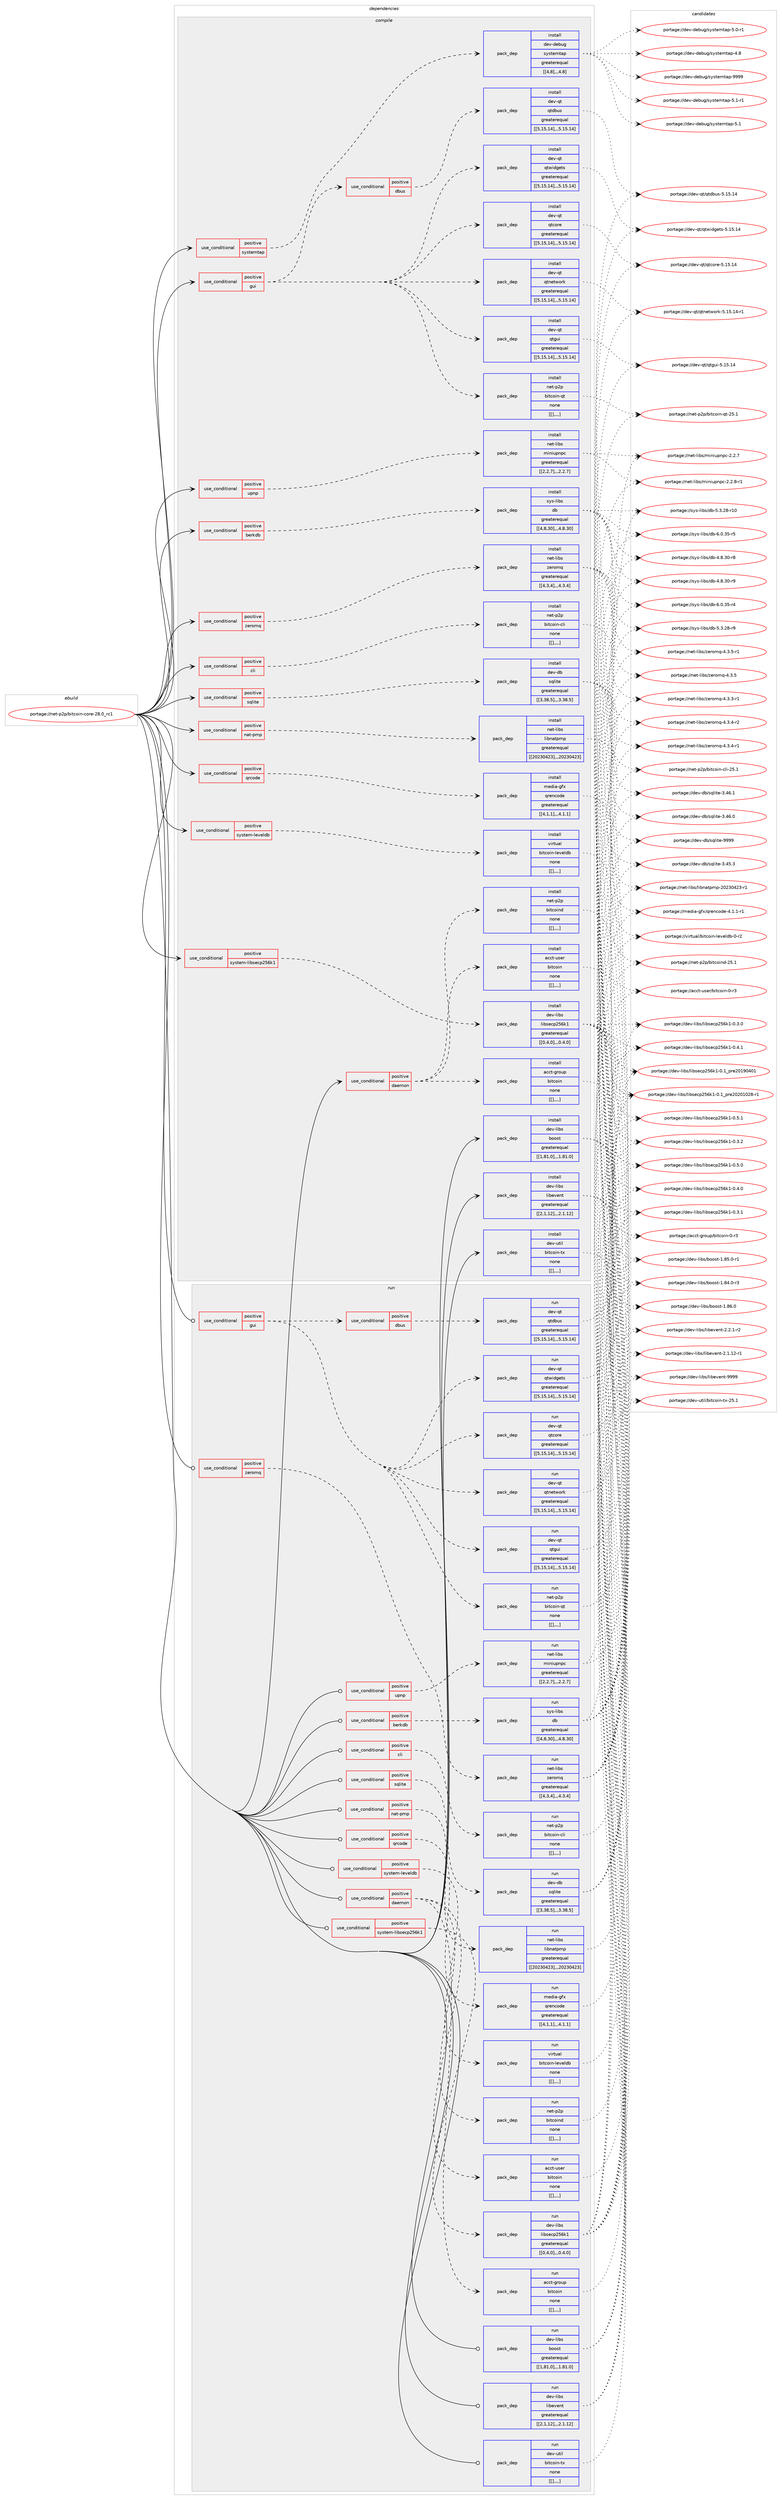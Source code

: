 digraph prolog {

# *************
# Graph options
# *************

newrank=true;
concentrate=true;
compound=true;
graph [rankdir=LR,fontname=Helvetica,fontsize=10,ranksep=1.5];#, ranksep=2.5, nodesep=0.2];
edge  [arrowhead=vee];
node  [fontname=Helvetica,fontsize=10];

# **********
# The ebuild
# **********

subgraph cluster_leftcol {
color=gray;
label=<<i>ebuild</i>>;
id [label="portage://net-p2p/bitcoin-core-28.0_rc1", color=red, width=4, href="../net-p2p/bitcoin-core-28.0_rc1.svg"];
}

# ****************
# The dependencies
# ****************

subgraph cluster_midcol {
color=gray;
label=<<i>dependencies</i>>;
subgraph cluster_compile {
fillcolor="#eeeeee";
style=filled;
label=<<i>compile</i>>;
subgraph cond104190 {
dependency396790 [label=<<TABLE BORDER="0" CELLBORDER="1" CELLSPACING="0" CELLPADDING="4"><TR><TD ROWSPAN="3" CELLPADDING="10">use_conditional</TD></TR><TR><TD>positive</TD></TR><TR><TD>berkdb</TD></TR></TABLE>>, shape=none, color=red];
subgraph pack289691 {
dependency396791 [label=<<TABLE BORDER="0" CELLBORDER="1" CELLSPACING="0" CELLPADDING="4" WIDTH="220"><TR><TD ROWSPAN="6" CELLPADDING="30">pack_dep</TD></TR><TR><TD WIDTH="110">install</TD></TR><TR><TD>sys-libs</TD></TR><TR><TD>db</TD></TR><TR><TD>greaterequal</TD></TR><TR><TD>[[4,8,30],,,4.8.30]</TD></TR></TABLE>>, shape=none, color=blue];
}
dependency396790:e -> dependency396791:w [weight=20,style="dashed",arrowhead="vee"];
}
id:e -> dependency396790:w [weight=20,style="solid",arrowhead="vee"];
subgraph cond104191 {
dependency396792 [label=<<TABLE BORDER="0" CELLBORDER="1" CELLSPACING="0" CELLPADDING="4"><TR><TD ROWSPAN="3" CELLPADDING="10">use_conditional</TD></TR><TR><TD>positive</TD></TR><TR><TD>cli</TD></TR></TABLE>>, shape=none, color=red];
subgraph pack289692 {
dependency396793 [label=<<TABLE BORDER="0" CELLBORDER="1" CELLSPACING="0" CELLPADDING="4" WIDTH="220"><TR><TD ROWSPAN="6" CELLPADDING="30">pack_dep</TD></TR><TR><TD WIDTH="110">install</TD></TR><TR><TD>net-p2p</TD></TR><TR><TD>bitcoin-cli</TD></TR><TR><TD>none</TD></TR><TR><TD>[[],,,,]</TD></TR></TABLE>>, shape=none, color=blue];
}
dependency396792:e -> dependency396793:w [weight=20,style="dashed",arrowhead="vee"];
}
id:e -> dependency396792:w [weight=20,style="solid",arrowhead="vee"];
subgraph cond104192 {
dependency396794 [label=<<TABLE BORDER="0" CELLBORDER="1" CELLSPACING="0" CELLPADDING="4"><TR><TD ROWSPAN="3" CELLPADDING="10">use_conditional</TD></TR><TR><TD>positive</TD></TR><TR><TD>daemon</TD></TR></TABLE>>, shape=none, color=red];
subgraph pack289693 {
dependency396795 [label=<<TABLE BORDER="0" CELLBORDER="1" CELLSPACING="0" CELLPADDING="4" WIDTH="220"><TR><TD ROWSPAN="6" CELLPADDING="30">pack_dep</TD></TR><TR><TD WIDTH="110">install</TD></TR><TR><TD>net-p2p</TD></TR><TR><TD>bitcoind</TD></TR><TR><TD>none</TD></TR><TR><TD>[[],,,,]</TD></TR></TABLE>>, shape=none, color=blue];
}
dependency396794:e -> dependency396795:w [weight=20,style="dashed",arrowhead="vee"];
subgraph pack289694 {
dependency396796 [label=<<TABLE BORDER="0" CELLBORDER="1" CELLSPACING="0" CELLPADDING="4" WIDTH="220"><TR><TD ROWSPAN="6" CELLPADDING="30">pack_dep</TD></TR><TR><TD WIDTH="110">install</TD></TR><TR><TD>acct-group</TD></TR><TR><TD>bitcoin</TD></TR><TR><TD>none</TD></TR><TR><TD>[[],,,,]</TD></TR></TABLE>>, shape=none, color=blue];
}
dependency396794:e -> dependency396796:w [weight=20,style="dashed",arrowhead="vee"];
subgraph pack289695 {
dependency396797 [label=<<TABLE BORDER="0" CELLBORDER="1" CELLSPACING="0" CELLPADDING="4" WIDTH="220"><TR><TD ROWSPAN="6" CELLPADDING="30">pack_dep</TD></TR><TR><TD WIDTH="110">install</TD></TR><TR><TD>acct-user</TD></TR><TR><TD>bitcoin</TD></TR><TR><TD>none</TD></TR><TR><TD>[[],,,,]</TD></TR></TABLE>>, shape=none, color=blue];
}
dependency396794:e -> dependency396797:w [weight=20,style="dashed",arrowhead="vee"];
}
id:e -> dependency396794:w [weight=20,style="solid",arrowhead="vee"];
subgraph cond104193 {
dependency396798 [label=<<TABLE BORDER="0" CELLBORDER="1" CELLSPACING="0" CELLPADDING="4"><TR><TD ROWSPAN="3" CELLPADDING="10">use_conditional</TD></TR><TR><TD>positive</TD></TR><TR><TD>gui</TD></TR></TABLE>>, shape=none, color=red];
subgraph pack289696 {
dependency396799 [label=<<TABLE BORDER="0" CELLBORDER="1" CELLSPACING="0" CELLPADDING="4" WIDTH="220"><TR><TD ROWSPAN="6" CELLPADDING="30">pack_dep</TD></TR><TR><TD WIDTH="110">install</TD></TR><TR><TD>net-p2p</TD></TR><TR><TD>bitcoin-qt</TD></TR><TR><TD>none</TD></TR><TR><TD>[[],,,,]</TD></TR></TABLE>>, shape=none, color=blue];
}
dependency396798:e -> dependency396799:w [weight=20,style="dashed",arrowhead="vee"];
subgraph pack289697 {
dependency396800 [label=<<TABLE BORDER="0" CELLBORDER="1" CELLSPACING="0" CELLPADDING="4" WIDTH="220"><TR><TD ROWSPAN="6" CELLPADDING="30">pack_dep</TD></TR><TR><TD WIDTH="110">install</TD></TR><TR><TD>dev-qt</TD></TR><TR><TD>qtcore</TD></TR><TR><TD>greaterequal</TD></TR><TR><TD>[[5,15,14],,,5.15.14]</TD></TR></TABLE>>, shape=none, color=blue];
}
dependency396798:e -> dependency396800:w [weight=20,style="dashed",arrowhead="vee"];
subgraph pack289698 {
dependency396801 [label=<<TABLE BORDER="0" CELLBORDER="1" CELLSPACING="0" CELLPADDING="4" WIDTH="220"><TR><TD ROWSPAN="6" CELLPADDING="30">pack_dep</TD></TR><TR><TD WIDTH="110">install</TD></TR><TR><TD>dev-qt</TD></TR><TR><TD>qtgui</TD></TR><TR><TD>greaterequal</TD></TR><TR><TD>[[5,15,14],,,5.15.14]</TD></TR></TABLE>>, shape=none, color=blue];
}
dependency396798:e -> dependency396801:w [weight=20,style="dashed",arrowhead="vee"];
subgraph pack289699 {
dependency396802 [label=<<TABLE BORDER="0" CELLBORDER="1" CELLSPACING="0" CELLPADDING="4" WIDTH="220"><TR><TD ROWSPAN="6" CELLPADDING="30">pack_dep</TD></TR><TR><TD WIDTH="110">install</TD></TR><TR><TD>dev-qt</TD></TR><TR><TD>qtnetwork</TD></TR><TR><TD>greaterequal</TD></TR><TR><TD>[[5,15,14],,,5.15.14]</TD></TR></TABLE>>, shape=none, color=blue];
}
dependency396798:e -> dependency396802:w [weight=20,style="dashed",arrowhead="vee"];
subgraph pack289700 {
dependency396803 [label=<<TABLE BORDER="0" CELLBORDER="1" CELLSPACING="0" CELLPADDING="4" WIDTH="220"><TR><TD ROWSPAN="6" CELLPADDING="30">pack_dep</TD></TR><TR><TD WIDTH="110">install</TD></TR><TR><TD>dev-qt</TD></TR><TR><TD>qtwidgets</TD></TR><TR><TD>greaterequal</TD></TR><TR><TD>[[5,15,14],,,5.15.14]</TD></TR></TABLE>>, shape=none, color=blue];
}
dependency396798:e -> dependency396803:w [weight=20,style="dashed",arrowhead="vee"];
subgraph cond104194 {
dependency396804 [label=<<TABLE BORDER="0" CELLBORDER="1" CELLSPACING="0" CELLPADDING="4"><TR><TD ROWSPAN="3" CELLPADDING="10">use_conditional</TD></TR><TR><TD>positive</TD></TR><TR><TD>dbus</TD></TR></TABLE>>, shape=none, color=red];
subgraph pack289701 {
dependency396805 [label=<<TABLE BORDER="0" CELLBORDER="1" CELLSPACING="0" CELLPADDING="4" WIDTH="220"><TR><TD ROWSPAN="6" CELLPADDING="30">pack_dep</TD></TR><TR><TD WIDTH="110">install</TD></TR><TR><TD>dev-qt</TD></TR><TR><TD>qtdbus</TD></TR><TR><TD>greaterequal</TD></TR><TR><TD>[[5,15,14],,,5.15.14]</TD></TR></TABLE>>, shape=none, color=blue];
}
dependency396804:e -> dependency396805:w [weight=20,style="dashed",arrowhead="vee"];
}
dependency396798:e -> dependency396804:w [weight=20,style="dashed",arrowhead="vee"];
}
id:e -> dependency396798:w [weight=20,style="solid",arrowhead="vee"];
subgraph cond104195 {
dependency396806 [label=<<TABLE BORDER="0" CELLBORDER="1" CELLSPACING="0" CELLPADDING="4"><TR><TD ROWSPAN="3" CELLPADDING="10">use_conditional</TD></TR><TR><TD>positive</TD></TR><TR><TD>nat-pmp</TD></TR></TABLE>>, shape=none, color=red];
subgraph pack289702 {
dependency396807 [label=<<TABLE BORDER="0" CELLBORDER="1" CELLSPACING="0" CELLPADDING="4" WIDTH="220"><TR><TD ROWSPAN="6" CELLPADDING="30">pack_dep</TD></TR><TR><TD WIDTH="110">install</TD></TR><TR><TD>net-libs</TD></TR><TR><TD>libnatpmp</TD></TR><TR><TD>greaterequal</TD></TR><TR><TD>[[20230423],,,20230423]</TD></TR></TABLE>>, shape=none, color=blue];
}
dependency396806:e -> dependency396807:w [weight=20,style="dashed",arrowhead="vee"];
}
id:e -> dependency396806:w [weight=20,style="solid",arrowhead="vee"];
subgraph cond104196 {
dependency396808 [label=<<TABLE BORDER="0" CELLBORDER="1" CELLSPACING="0" CELLPADDING="4"><TR><TD ROWSPAN="3" CELLPADDING="10">use_conditional</TD></TR><TR><TD>positive</TD></TR><TR><TD>qrcode</TD></TR></TABLE>>, shape=none, color=red];
subgraph pack289703 {
dependency396809 [label=<<TABLE BORDER="0" CELLBORDER="1" CELLSPACING="0" CELLPADDING="4" WIDTH="220"><TR><TD ROWSPAN="6" CELLPADDING="30">pack_dep</TD></TR><TR><TD WIDTH="110">install</TD></TR><TR><TD>media-gfx</TD></TR><TR><TD>qrencode</TD></TR><TR><TD>greaterequal</TD></TR><TR><TD>[[4,1,1],,,4.1.1]</TD></TR></TABLE>>, shape=none, color=blue];
}
dependency396808:e -> dependency396809:w [weight=20,style="dashed",arrowhead="vee"];
}
id:e -> dependency396808:w [weight=20,style="solid",arrowhead="vee"];
subgraph cond104197 {
dependency396810 [label=<<TABLE BORDER="0" CELLBORDER="1" CELLSPACING="0" CELLPADDING="4"><TR><TD ROWSPAN="3" CELLPADDING="10">use_conditional</TD></TR><TR><TD>positive</TD></TR><TR><TD>sqlite</TD></TR></TABLE>>, shape=none, color=red];
subgraph pack289704 {
dependency396811 [label=<<TABLE BORDER="0" CELLBORDER="1" CELLSPACING="0" CELLPADDING="4" WIDTH="220"><TR><TD ROWSPAN="6" CELLPADDING="30">pack_dep</TD></TR><TR><TD WIDTH="110">install</TD></TR><TR><TD>dev-db</TD></TR><TR><TD>sqlite</TD></TR><TR><TD>greaterequal</TD></TR><TR><TD>[[3,38,5],,,3.38.5]</TD></TR></TABLE>>, shape=none, color=blue];
}
dependency396810:e -> dependency396811:w [weight=20,style="dashed",arrowhead="vee"];
}
id:e -> dependency396810:w [weight=20,style="solid",arrowhead="vee"];
subgraph cond104198 {
dependency396812 [label=<<TABLE BORDER="0" CELLBORDER="1" CELLSPACING="0" CELLPADDING="4"><TR><TD ROWSPAN="3" CELLPADDING="10">use_conditional</TD></TR><TR><TD>positive</TD></TR><TR><TD>system-leveldb</TD></TR></TABLE>>, shape=none, color=red];
subgraph pack289705 {
dependency396813 [label=<<TABLE BORDER="0" CELLBORDER="1" CELLSPACING="0" CELLPADDING="4" WIDTH="220"><TR><TD ROWSPAN="6" CELLPADDING="30">pack_dep</TD></TR><TR><TD WIDTH="110">install</TD></TR><TR><TD>virtual</TD></TR><TR><TD>bitcoin-leveldb</TD></TR><TR><TD>none</TD></TR><TR><TD>[[],,,,]</TD></TR></TABLE>>, shape=none, color=blue];
}
dependency396812:e -> dependency396813:w [weight=20,style="dashed",arrowhead="vee"];
}
id:e -> dependency396812:w [weight=20,style="solid",arrowhead="vee"];
subgraph cond104199 {
dependency396814 [label=<<TABLE BORDER="0" CELLBORDER="1" CELLSPACING="0" CELLPADDING="4"><TR><TD ROWSPAN="3" CELLPADDING="10">use_conditional</TD></TR><TR><TD>positive</TD></TR><TR><TD>system-libsecp256k1</TD></TR></TABLE>>, shape=none, color=red];
subgraph pack289706 {
dependency396815 [label=<<TABLE BORDER="0" CELLBORDER="1" CELLSPACING="0" CELLPADDING="4" WIDTH="220"><TR><TD ROWSPAN="6" CELLPADDING="30">pack_dep</TD></TR><TR><TD WIDTH="110">install</TD></TR><TR><TD>dev-libs</TD></TR><TR><TD>libsecp256k1</TD></TR><TR><TD>greaterequal</TD></TR><TR><TD>[[0,4,0],,,0.4.0]</TD></TR></TABLE>>, shape=none, color=blue];
}
dependency396814:e -> dependency396815:w [weight=20,style="dashed",arrowhead="vee"];
}
id:e -> dependency396814:w [weight=20,style="solid",arrowhead="vee"];
subgraph cond104200 {
dependency396816 [label=<<TABLE BORDER="0" CELLBORDER="1" CELLSPACING="0" CELLPADDING="4"><TR><TD ROWSPAN="3" CELLPADDING="10">use_conditional</TD></TR><TR><TD>positive</TD></TR><TR><TD>systemtap</TD></TR></TABLE>>, shape=none, color=red];
subgraph pack289707 {
dependency396817 [label=<<TABLE BORDER="0" CELLBORDER="1" CELLSPACING="0" CELLPADDING="4" WIDTH="220"><TR><TD ROWSPAN="6" CELLPADDING="30">pack_dep</TD></TR><TR><TD WIDTH="110">install</TD></TR><TR><TD>dev-debug</TD></TR><TR><TD>systemtap</TD></TR><TR><TD>greaterequal</TD></TR><TR><TD>[[4,8],,,4.8]</TD></TR></TABLE>>, shape=none, color=blue];
}
dependency396816:e -> dependency396817:w [weight=20,style="dashed",arrowhead="vee"];
}
id:e -> dependency396816:w [weight=20,style="solid",arrowhead="vee"];
subgraph cond104201 {
dependency396818 [label=<<TABLE BORDER="0" CELLBORDER="1" CELLSPACING="0" CELLPADDING="4"><TR><TD ROWSPAN="3" CELLPADDING="10">use_conditional</TD></TR><TR><TD>positive</TD></TR><TR><TD>upnp</TD></TR></TABLE>>, shape=none, color=red];
subgraph pack289708 {
dependency396819 [label=<<TABLE BORDER="0" CELLBORDER="1" CELLSPACING="0" CELLPADDING="4" WIDTH="220"><TR><TD ROWSPAN="6" CELLPADDING="30">pack_dep</TD></TR><TR><TD WIDTH="110">install</TD></TR><TR><TD>net-libs</TD></TR><TR><TD>miniupnpc</TD></TR><TR><TD>greaterequal</TD></TR><TR><TD>[[2,2,7],,,2.2.7]</TD></TR></TABLE>>, shape=none, color=blue];
}
dependency396818:e -> dependency396819:w [weight=20,style="dashed",arrowhead="vee"];
}
id:e -> dependency396818:w [weight=20,style="solid",arrowhead="vee"];
subgraph cond104202 {
dependency396820 [label=<<TABLE BORDER="0" CELLBORDER="1" CELLSPACING="0" CELLPADDING="4"><TR><TD ROWSPAN="3" CELLPADDING="10">use_conditional</TD></TR><TR><TD>positive</TD></TR><TR><TD>zeromq</TD></TR></TABLE>>, shape=none, color=red];
subgraph pack289709 {
dependency396821 [label=<<TABLE BORDER="0" CELLBORDER="1" CELLSPACING="0" CELLPADDING="4" WIDTH="220"><TR><TD ROWSPAN="6" CELLPADDING="30">pack_dep</TD></TR><TR><TD WIDTH="110">install</TD></TR><TR><TD>net-libs</TD></TR><TR><TD>zeromq</TD></TR><TR><TD>greaterequal</TD></TR><TR><TD>[[4,3,4],,,4.3.4]</TD></TR></TABLE>>, shape=none, color=blue];
}
dependency396820:e -> dependency396821:w [weight=20,style="dashed",arrowhead="vee"];
}
id:e -> dependency396820:w [weight=20,style="solid",arrowhead="vee"];
subgraph pack289710 {
dependency396822 [label=<<TABLE BORDER="0" CELLBORDER="1" CELLSPACING="0" CELLPADDING="4" WIDTH="220"><TR><TD ROWSPAN="6" CELLPADDING="30">pack_dep</TD></TR><TR><TD WIDTH="110">install</TD></TR><TR><TD>dev-libs</TD></TR><TR><TD>boost</TD></TR><TR><TD>greaterequal</TD></TR><TR><TD>[[1,81,0],,,1.81.0]</TD></TR></TABLE>>, shape=none, color=blue];
}
id:e -> dependency396822:w [weight=20,style="solid",arrowhead="vee"];
subgraph pack289711 {
dependency396823 [label=<<TABLE BORDER="0" CELLBORDER="1" CELLSPACING="0" CELLPADDING="4" WIDTH="220"><TR><TD ROWSPAN="6" CELLPADDING="30">pack_dep</TD></TR><TR><TD WIDTH="110">install</TD></TR><TR><TD>dev-libs</TD></TR><TR><TD>libevent</TD></TR><TR><TD>greaterequal</TD></TR><TR><TD>[[2,1,12],,,2.1.12]</TD></TR></TABLE>>, shape=none, color=blue];
}
id:e -> dependency396823:w [weight=20,style="solid",arrowhead="vee"];
subgraph pack289712 {
dependency396824 [label=<<TABLE BORDER="0" CELLBORDER="1" CELLSPACING="0" CELLPADDING="4" WIDTH="220"><TR><TD ROWSPAN="6" CELLPADDING="30">pack_dep</TD></TR><TR><TD WIDTH="110">install</TD></TR><TR><TD>dev-util</TD></TR><TR><TD>bitcoin-tx</TD></TR><TR><TD>none</TD></TR><TR><TD>[[],,,,]</TD></TR></TABLE>>, shape=none, color=blue];
}
id:e -> dependency396824:w [weight=20,style="solid",arrowhead="vee"];
}
subgraph cluster_compileandrun {
fillcolor="#eeeeee";
style=filled;
label=<<i>compile and run</i>>;
}
subgraph cluster_run {
fillcolor="#eeeeee";
style=filled;
label=<<i>run</i>>;
subgraph cond104203 {
dependency396825 [label=<<TABLE BORDER="0" CELLBORDER="1" CELLSPACING="0" CELLPADDING="4"><TR><TD ROWSPAN="3" CELLPADDING="10">use_conditional</TD></TR><TR><TD>positive</TD></TR><TR><TD>berkdb</TD></TR></TABLE>>, shape=none, color=red];
subgraph pack289713 {
dependency396826 [label=<<TABLE BORDER="0" CELLBORDER="1" CELLSPACING="0" CELLPADDING="4" WIDTH="220"><TR><TD ROWSPAN="6" CELLPADDING="30">pack_dep</TD></TR><TR><TD WIDTH="110">run</TD></TR><TR><TD>sys-libs</TD></TR><TR><TD>db</TD></TR><TR><TD>greaterequal</TD></TR><TR><TD>[[4,8,30],,,4.8.30]</TD></TR></TABLE>>, shape=none, color=blue];
}
dependency396825:e -> dependency396826:w [weight=20,style="dashed",arrowhead="vee"];
}
id:e -> dependency396825:w [weight=20,style="solid",arrowhead="odot"];
subgraph cond104204 {
dependency396827 [label=<<TABLE BORDER="0" CELLBORDER="1" CELLSPACING="0" CELLPADDING="4"><TR><TD ROWSPAN="3" CELLPADDING="10">use_conditional</TD></TR><TR><TD>positive</TD></TR><TR><TD>cli</TD></TR></TABLE>>, shape=none, color=red];
subgraph pack289714 {
dependency396828 [label=<<TABLE BORDER="0" CELLBORDER="1" CELLSPACING="0" CELLPADDING="4" WIDTH="220"><TR><TD ROWSPAN="6" CELLPADDING="30">pack_dep</TD></TR><TR><TD WIDTH="110">run</TD></TR><TR><TD>net-p2p</TD></TR><TR><TD>bitcoin-cli</TD></TR><TR><TD>none</TD></TR><TR><TD>[[],,,,]</TD></TR></TABLE>>, shape=none, color=blue];
}
dependency396827:e -> dependency396828:w [weight=20,style="dashed",arrowhead="vee"];
}
id:e -> dependency396827:w [weight=20,style="solid",arrowhead="odot"];
subgraph cond104205 {
dependency396829 [label=<<TABLE BORDER="0" CELLBORDER="1" CELLSPACING="0" CELLPADDING="4"><TR><TD ROWSPAN="3" CELLPADDING="10">use_conditional</TD></TR><TR><TD>positive</TD></TR><TR><TD>daemon</TD></TR></TABLE>>, shape=none, color=red];
subgraph pack289715 {
dependency396830 [label=<<TABLE BORDER="0" CELLBORDER="1" CELLSPACING="0" CELLPADDING="4" WIDTH="220"><TR><TD ROWSPAN="6" CELLPADDING="30">pack_dep</TD></TR><TR><TD WIDTH="110">run</TD></TR><TR><TD>net-p2p</TD></TR><TR><TD>bitcoind</TD></TR><TR><TD>none</TD></TR><TR><TD>[[],,,,]</TD></TR></TABLE>>, shape=none, color=blue];
}
dependency396829:e -> dependency396830:w [weight=20,style="dashed",arrowhead="vee"];
subgraph pack289716 {
dependency396831 [label=<<TABLE BORDER="0" CELLBORDER="1" CELLSPACING="0" CELLPADDING="4" WIDTH="220"><TR><TD ROWSPAN="6" CELLPADDING="30">pack_dep</TD></TR><TR><TD WIDTH="110">run</TD></TR><TR><TD>acct-group</TD></TR><TR><TD>bitcoin</TD></TR><TR><TD>none</TD></TR><TR><TD>[[],,,,]</TD></TR></TABLE>>, shape=none, color=blue];
}
dependency396829:e -> dependency396831:w [weight=20,style="dashed",arrowhead="vee"];
subgraph pack289717 {
dependency396832 [label=<<TABLE BORDER="0" CELLBORDER="1" CELLSPACING="0" CELLPADDING="4" WIDTH="220"><TR><TD ROWSPAN="6" CELLPADDING="30">pack_dep</TD></TR><TR><TD WIDTH="110">run</TD></TR><TR><TD>acct-user</TD></TR><TR><TD>bitcoin</TD></TR><TR><TD>none</TD></TR><TR><TD>[[],,,,]</TD></TR></TABLE>>, shape=none, color=blue];
}
dependency396829:e -> dependency396832:w [weight=20,style="dashed",arrowhead="vee"];
}
id:e -> dependency396829:w [weight=20,style="solid",arrowhead="odot"];
subgraph cond104206 {
dependency396833 [label=<<TABLE BORDER="0" CELLBORDER="1" CELLSPACING="0" CELLPADDING="4"><TR><TD ROWSPAN="3" CELLPADDING="10">use_conditional</TD></TR><TR><TD>positive</TD></TR><TR><TD>gui</TD></TR></TABLE>>, shape=none, color=red];
subgraph pack289718 {
dependency396834 [label=<<TABLE BORDER="0" CELLBORDER="1" CELLSPACING="0" CELLPADDING="4" WIDTH="220"><TR><TD ROWSPAN="6" CELLPADDING="30">pack_dep</TD></TR><TR><TD WIDTH="110">run</TD></TR><TR><TD>net-p2p</TD></TR><TR><TD>bitcoin-qt</TD></TR><TR><TD>none</TD></TR><TR><TD>[[],,,,]</TD></TR></TABLE>>, shape=none, color=blue];
}
dependency396833:e -> dependency396834:w [weight=20,style="dashed",arrowhead="vee"];
subgraph pack289719 {
dependency396835 [label=<<TABLE BORDER="0" CELLBORDER="1" CELLSPACING="0" CELLPADDING="4" WIDTH="220"><TR><TD ROWSPAN="6" CELLPADDING="30">pack_dep</TD></TR><TR><TD WIDTH="110">run</TD></TR><TR><TD>dev-qt</TD></TR><TR><TD>qtcore</TD></TR><TR><TD>greaterequal</TD></TR><TR><TD>[[5,15,14],,,5.15.14]</TD></TR></TABLE>>, shape=none, color=blue];
}
dependency396833:e -> dependency396835:w [weight=20,style="dashed",arrowhead="vee"];
subgraph pack289720 {
dependency396836 [label=<<TABLE BORDER="0" CELLBORDER="1" CELLSPACING="0" CELLPADDING="4" WIDTH="220"><TR><TD ROWSPAN="6" CELLPADDING="30">pack_dep</TD></TR><TR><TD WIDTH="110">run</TD></TR><TR><TD>dev-qt</TD></TR><TR><TD>qtgui</TD></TR><TR><TD>greaterequal</TD></TR><TR><TD>[[5,15,14],,,5.15.14]</TD></TR></TABLE>>, shape=none, color=blue];
}
dependency396833:e -> dependency396836:w [weight=20,style="dashed",arrowhead="vee"];
subgraph pack289721 {
dependency396837 [label=<<TABLE BORDER="0" CELLBORDER="1" CELLSPACING="0" CELLPADDING="4" WIDTH="220"><TR><TD ROWSPAN="6" CELLPADDING="30">pack_dep</TD></TR><TR><TD WIDTH="110">run</TD></TR><TR><TD>dev-qt</TD></TR><TR><TD>qtnetwork</TD></TR><TR><TD>greaterequal</TD></TR><TR><TD>[[5,15,14],,,5.15.14]</TD></TR></TABLE>>, shape=none, color=blue];
}
dependency396833:e -> dependency396837:w [weight=20,style="dashed",arrowhead="vee"];
subgraph pack289722 {
dependency396838 [label=<<TABLE BORDER="0" CELLBORDER="1" CELLSPACING="0" CELLPADDING="4" WIDTH="220"><TR><TD ROWSPAN="6" CELLPADDING="30">pack_dep</TD></TR><TR><TD WIDTH="110">run</TD></TR><TR><TD>dev-qt</TD></TR><TR><TD>qtwidgets</TD></TR><TR><TD>greaterequal</TD></TR><TR><TD>[[5,15,14],,,5.15.14]</TD></TR></TABLE>>, shape=none, color=blue];
}
dependency396833:e -> dependency396838:w [weight=20,style="dashed",arrowhead="vee"];
subgraph cond104207 {
dependency396839 [label=<<TABLE BORDER="0" CELLBORDER="1" CELLSPACING="0" CELLPADDING="4"><TR><TD ROWSPAN="3" CELLPADDING="10">use_conditional</TD></TR><TR><TD>positive</TD></TR><TR><TD>dbus</TD></TR></TABLE>>, shape=none, color=red];
subgraph pack289723 {
dependency396840 [label=<<TABLE BORDER="0" CELLBORDER="1" CELLSPACING="0" CELLPADDING="4" WIDTH="220"><TR><TD ROWSPAN="6" CELLPADDING="30">pack_dep</TD></TR><TR><TD WIDTH="110">run</TD></TR><TR><TD>dev-qt</TD></TR><TR><TD>qtdbus</TD></TR><TR><TD>greaterequal</TD></TR><TR><TD>[[5,15,14],,,5.15.14]</TD></TR></TABLE>>, shape=none, color=blue];
}
dependency396839:e -> dependency396840:w [weight=20,style="dashed",arrowhead="vee"];
}
dependency396833:e -> dependency396839:w [weight=20,style="dashed",arrowhead="vee"];
}
id:e -> dependency396833:w [weight=20,style="solid",arrowhead="odot"];
subgraph cond104208 {
dependency396841 [label=<<TABLE BORDER="0" CELLBORDER="1" CELLSPACING="0" CELLPADDING="4"><TR><TD ROWSPAN="3" CELLPADDING="10">use_conditional</TD></TR><TR><TD>positive</TD></TR><TR><TD>nat-pmp</TD></TR></TABLE>>, shape=none, color=red];
subgraph pack289724 {
dependency396842 [label=<<TABLE BORDER="0" CELLBORDER="1" CELLSPACING="0" CELLPADDING="4" WIDTH="220"><TR><TD ROWSPAN="6" CELLPADDING="30">pack_dep</TD></TR><TR><TD WIDTH="110">run</TD></TR><TR><TD>net-libs</TD></TR><TR><TD>libnatpmp</TD></TR><TR><TD>greaterequal</TD></TR><TR><TD>[[20230423],,,20230423]</TD></TR></TABLE>>, shape=none, color=blue];
}
dependency396841:e -> dependency396842:w [weight=20,style="dashed",arrowhead="vee"];
}
id:e -> dependency396841:w [weight=20,style="solid",arrowhead="odot"];
subgraph cond104209 {
dependency396843 [label=<<TABLE BORDER="0" CELLBORDER="1" CELLSPACING="0" CELLPADDING="4"><TR><TD ROWSPAN="3" CELLPADDING="10">use_conditional</TD></TR><TR><TD>positive</TD></TR><TR><TD>qrcode</TD></TR></TABLE>>, shape=none, color=red];
subgraph pack289725 {
dependency396844 [label=<<TABLE BORDER="0" CELLBORDER="1" CELLSPACING="0" CELLPADDING="4" WIDTH="220"><TR><TD ROWSPAN="6" CELLPADDING="30">pack_dep</TD></TR><TR><TD WIDTH="110">run</TD></TR><TR><TD>media-gfx</TD></TR><TR><TD>qrencode</TD></TR><TR><TD>greaterequal</TD></TR><TR><TD>[[4,1,1],,,4.1.1]</TD></TR></TABLE>>, shape=none, color=blue];
}
dependency396843:e -> dependency396844:w [weight=20,style="dashed",arrowhead="vee"];
}
id:e -> dependency396843:w [weight=20,style="solid",arrowhead="odot"];
subgraph cond104210 {
dependency396845 [label=<<TABLE BORDER="0" CELLBORDER="1" CELLSPACING="0" CELLPADDING="4"><TR><TD ROWSPAN="3" CELLPADDING="10">use_conditional</TD></TR><TR><TD>positive</TD></TR><TR><TD>sqlite</TD></TR></TABLE>>, shape=none, color=red];
subgraph pack289726 {
dependency396846 [label=<<TABLE BORDER="0" CELLBORDER="1" CELLSPACING="0" CELLPADDING="4" WIDTH="220"><TR><TD ROWSPAN="6" CELLPADDING="30">pack_dep</TD></TR><TR><TD WIDTH="110">run</TD></TR><TR><TD>dev-db</TD></TR><TR><TD>sqlite</TD></TR><TR><TD>greaterequal</TD></TR><TR><TD>[[3,38,5],,,3.38.5]</TD></TR></TABLE>>, shape=none, color=blue];
}
dependency396845:e -> dependency396846:w [weight=20,style="dashed",arrowhead="vee"];
}
id:e -> dependency396845:w [weight=20,style="solid",arrowhead="odot"];
subgraph cond104211 {
dependency396847 [label=<<TABLE BORDER="0" CELLBORDER="1" CELLSPACING="0" CELLPADDING="4"><TR><TD ROWSPAN="3" CELLPADDING="10">use_conditional</TD></TR><TR><TD>positive</TD></TR><TR><TD>system-leveldb</TD></TR></TABLE>>, shape=none, color=red];
subgraph pack289727 {
dependency396848 [label=<<TABLE BORDER="0" CELLBORDER="1" CELLSPACING="0" CELLPADDING="4" WIDTH="220"><TR><TD ROWSPAN="6" CELLPADDING="30">pack_dep</TD></TR><TR><TD WIDTH="110">run</TD></TR><TR><TD>virtual</TD></TR><TR><TD>bitcoin-leveldb</TD></TR><TR><TD>none</TD></TR><TR><TD>[[],,,,]</TD></TR></TABLE>>, shape=none, color=blue];
}
dependency396847:e -> dependency396848:w [weight=20,style="dashed",arrowhead="vee"];
}
id:e -> dependency396847:w [weight=20,style="solid",arrowhead="odot"];
subgraph cond104212 {
dependency396849 [label=<<TABLE BORDER="0" CELLBORDER="1" CELLSPACING="0" CELLPADDING="4"><TR><TD ROWSPAN="3" CELLPADDING="10">use_conditional</TD></TR><TR><TD>positive</TD></TR><TR><TD>system-libsecp256k1</TD></TR></TABLE>>, shape=none, color=red];
subgraph pack289728 {
dependency396850 [label=<<TABLE BORDER="0" CELLBORDER="1" CELLSPACING="0" CELLPADDING="4" WIDTH="220"><TR><TD ROWSPAN="6" CELLPADDING="30">pack_dep</TD></TR><TR><TD WIDTH="110">run</TD></TR><TR><TD>dev-libs</TD></TR><TR><TD>libsecp256k1</TD></TR><TR><TD>greaterequal</TD></TR><TR><TD>[[0,4,0],,,0.4.0]</TD></TR></TABLE>>, shape=none, color=blue];
}
dependency396849:e -> dependency396850:w [weight=20,style="dashed",arrowhead="vee"];
}
id:e -> dependency396849:w [weight=20,style="solid",arrowhead="odot"];
subgraph cond104213 {
dependency396851 [label=<<TABLE BORDER="0" CELLBORDER="1" CELLSPACING="0" CELLPADDING="4"><TR><TD ROWSPAN="3" CELLPADDING="10">use_conditional</TD></TR><TR><TD>positive</TD></TR><TR><TD>upnp</TD></TR></TABLE>>, shape=none, color=red];
subgraph pack289729 {
dependency396852 [label=<<TABLE BORDER="0" CELLBORDER="1" CELLSPACING="0" CELLPADDING="4" WIDTH="220"><TR><TD ROWSPAN="6" CELLPADDING="30">pack_dep</TD></TR><TR><TD WIDTH="110">run</TD></TR><TR><TD>net-libs</TD></TR><TR><TD>miniupnpc</TD></TR><TR><TD>greaterequal</TD></TR><TR><TD>[[2,2,7],,,2.2.7]</TD></TR></TABLE>>, shape=none, color=blue];
}
dependency396851:e -> dependency396852:w [weight=20,style="dashed",arrowhead="vee"];
}
id:e -> dependency396851:w [weight=20,style="solid",arrowhead="odot"];
subgraph cond104214 {
dependency396853 [label=<<TABLE BORDER="0" CELLBORDER="1" CELLSPACING="0" CELLPADDING="4"><TR><TD ROWSPAN="3" CELLPADDING="10">use_conditional</TD></TR><TR><TD>positive</TD></TR><TR><TD>zeromq</TD></TR></TABLE>>, shape=none, color=red];
subgraph pack289730 {
dependency396854 [label=<<TABLE BORDER="0" CELLBORDER="1" CELLSPACING="0" CELLPADDING="4" WIDTH="220"><TR><TD ROWSPAN="6" CELLPADDING="30">pack_dep</TD></TR><TR><TD WIDTH="110">run</TD></TR><TR><TD>net-libs</TD></TR><TR><TD>zeromq</TD></TR><TR><TD>greaterequal</TD></TR><TR><TD>[[4,3,4],,,4.3.4]</TD></TR></TABLE>>, shape=none, color=blue];
}
dependency396853:e -> dependency396854:w [weight=20,style="dashed",arrowhead="vee"];
}
id:e -> dependency396853:w [weight=20,style="solid",arrowhead="odot"];
subgraph pack289731 {
dependency396855 [label=<<TABLE BORDER="0" CELLBORDER="1" CELLSPACING="0" CELLPADDING="4" WIDTH="220"><TR><TD ROWSPAN="6" CELLPADDING="30">pack_dep</TD></TR><TR><TD WIDTH="110">run</TD></TR><TR><TD>dev-libs</TD></TR><TR><TD>boost</TD></TR><TR><TD>greaterequal</TD></TR><TR><TD>[[1,81,0],,,1.81.0]</TD></TR></TABLE>>, shape=none, color=blue];
}
id:e -> dependency396855:w [weight=20,style="solid",arrowhead="odot"];
subgraph pack289732 {
dependency396856 [label=<<TABLE BORDER="0" CELLBORDER="1" CELLSPACING="0" CELLPADDING="4" WIDTH="220"><TR><TD ROWSPAN="6" CELLPADDING="30">pack_dep</TD></TR><TR><TD WIDTH="110">run</TD></TR><TR><TD>dev-libs</TD></TR><TR><TD>libevent</TD></TR><TR><TD>greaterequal</TD></TR><TR><TD>[[2,1,12],,,2.1.12]</TD></TR></TABLE>>, shape=none, color=blue];
}
id:e -> dependency396856:w [weight=20,style="solid",arrowhead="odot"];
subgraph pack289733 {
dependency396857 [label=<<TABLE BORDER="0" CELLBORDER="1" CELLSPACING="0" CELLPADDING="4" WIDTH="220"><TR><TD ROWSPAN="6" CELLPADDING="30">pack_dep</TD></TR><TR><TD WIDTH="110">run</TD></TR><TR><TD>dev-util</TD></TR><TR><TD>bitcoin-tx</TD></TR><TR><TD>none</TD></TR><TR><TD>[[],,,,]</TD></TR></TABLE>>, shape=none, color=blue];
}
id:e -> dependency396857:w [weight=20,style="solid",arrowhead="odot"];
}
}

# **************
# The candidates
# **************

subgraph cluster_choices {
rank=same;
color=gray;
label=<<i>candidates</i>>;

subgraph choice289691 {
color=black;
nodesep=1;
choice11512111545108105981154710098455446484651534511453 [label="portage://sys-libs/db-6.0.35-r5", color=red, width=4,href="../sys-libs/db-6.0.35-r5.svg"];
choice11512111545108105981154710098455446484651534511452 [label="portage://sys-libs/db-6.0.35-r4", color=red, width=4,href="../sys-libs/db-6.0.35-r4.svg"];
choice11512111545108105981154710098455346514650564511457 [label="portage://sys-libs/db-5.3.28-r9", color=red, width=4,href="../sys-libs/db-5.3.28-r9.svg"];
choice1151211154510810598115471009845534651465056451144948 [label="portage://sys-libs/db-5.3.28-r10", color=red, width=4,href="../sys-libs/db-5.3.28-r10.svg"];
choice11512111545108105981154710098455246564651484511457 [label="portage://sys-libs/db-4.8.30-r9", color=red, width=4,href="../sys-libs/db-4.8.30-r9.svg"];
choice11512111545108105981154710098455246564651484511456 [label="portage://sys-libs/db-4.8.30-r8", color=red, width=4,href="../sys-libs/db-4.8.30-r8.svg"];
dependency396791:e -> choice11512111545108105981154710098455446484651534511453:w [style=dotted,weight="100"];
dependency396791:e -> choice11512111545108105981154710098455446484651534511452:w [style=dotted,weight="100"];
dependency396791:e -> choice11512111545108105981154710098455346514650564511457:w [style=dotted,weight="100"];
dependency396791:e -> choice1151211154510810598115471009845534651465056451144948:w [style=dotted,weight="100"];
dependency396791:e -> choice11512111545108105981154710098455246564651484511457:w [style=dotted,weight="100"];
dependency396791:e -> choice11512111545108105981154710098455246564651484511456:w [style=dotted,weight="100"];
}
subgraph choice289692 {
color=black;
nodesep=1;
choice110101116451125011247981051169911110511045991081054550534649 [label="portage://net-p2p/bitcoin-cli-25.1", color=red, width=4,href="../net-p2p/bitcoin-cli-25.1.svg"];
dependency396793:e -> choice110101116451125011247981051169911110511045991081054550534649:w [style=dotted,weight="100"];
}
subgraph choice289693 {
color=black;
nodesep=1;
choice11010111645112501124798105116991111051101004550534649 [label="portage://net-p2p/bitcoind-25.1", color=red, width=4,href="../net-p2p/bitcoind-25.1.svg"];
dependency396795:e -> choice11010111645112501124798105116991111051101004550534649:w [style=dotted,weight="100"];
}
subgraph choice289694 {
color=black;
nodesep=1;
choice9799991164510311411111711247981051169911110511045484511451 [label="portage://acct-group/bitcoin-0-r3", color=red, width=4,href="../acct-group/bitcoin-0-r3.svg"];
dependency396796:e -> choice9799991164510311411111711247981051169911110511045484511451:w [style=dotted,weight="100"];
}
subgraph choice289695 {
color=black;
nodesep=1;
choice9799991164511711510111447981051169911110511045484511451 [label="portage://acct-user/bitcoin-0-r3", color=red, width=4,href="../acct-user/bitcoin-0-r3.svg"];
dependency396797:e -> choice9799991164511711510111447981051169911110511045484511451:w [style=dotted,weight="100"];
}
subgraph choice289696 {
color=black;
nodesep=1;
choice1101011164511250112479810511699111105110451131164550534649 [label="portage://net-p2p/bitcoin-qt-25.1", color=red, width=4,href="../net-p2p/bitcoin-qt-25.1.svg"];
dependency396799:e -> choice1101011164511250112479810511699111105110451131164550534649:w [style=dotted,weight="100"];
}
subgraph choice289697 {
color=black;
nodesep=1;
choice1001011184511311647113116991111141014553464953464952 [label="portage://dev-qt/qtcore-5.15.14", color=red, width=4,href="../dev-qt/qtcore-5.15.14.svg"];
dependency396800:e -> choice1001011184511311647113116991111141014553464953464952:w [style=dotted,weight="100"];
}
subgraph choice289698 {
color=black;
nodesep=1;
choice10010111845113116471131161031171054553464953464952 [label="portage://dev-qt/qtgui-5.15.14", color=red, width=4,href="../dev-qt/qtgui-5.15.14.svg"];
dependency396801:e -> choice10010111845113116471131161031171054553464953464952:w [style=dotted,weight="100"];
}
subgraph choice289699 {
color=black;
nodesep=1;
choice100101118451131164711311611010111611911111410745534649534649524511449 [label="portage://dev-qt/qtnetwork-5.15.14-r1", color=red, width=4,href="../dev-qt/qtnetwork-5.15.14-r1.svg"];
dependency396802:e -> choice100101118451131164711311611010111611911111410745534649534649524511449:w [style=dotted,weight="100"];
}
subgraph choice289700 {
color=black;
nodesep=1;
choice10010111845113116471131161191051001031011161154553464953464952 [label="portage://dev-qt/qtwidgets-5.15.14", color=red, width=4,href="../dev-qt/qtwidgets-5.15.14.svg"];
dependency396803:e -> choice10010111845113116471131161191051001031011161154553464953464952:w [style=dotted,weight="100"];
}
subgraph choice289701 {
color=black;
nodesep=1;
choice1001011184511311647113116100981171154553464953464952 [label="portage://dev-qt/qtdbus-5.15.14", color=red, width=4,href="../dev-qt/qtdbus-5.15.14.svg"];
dependency396805:e -> choice1001011184511311647113116100981171154553464953464952:w [style=dotted,weight="100"];
}
subgraph choice289702 {
color=black;
nodesep=1;
choice11010111645108105981154710810598110971161121091124550485051485250514511449 [label="portage://net-libs/libnatpmp-20230423-r1", color=red, width=4,href="../net-libs/libnatpmp-20230423-r1.svg"];
dependency396807:e -> choice11010111645108105981154710810598110971161121091124550485051485250514511449:w [style=dotted,weight="100"];
}
subgraph choice289703 {
color=black;
nodesep=1;
choice109101100105974510310212047113114101110991111001014552464946494511449 [label="portage://media-gfx/qrencode-4.1.1-r1", color=red, width=4,href="../media-gfx/qrencode-4.1.1-r1.svg"];
dependency396809:e -> choice109101100105974510310212047113114101110991111001014552464946494511449:w [style=dotted,weight="100"];
}
subgraph choice289704 {
color=black;
nodesep=1;
choice1001011184510098471151131081051161014557575757 [label="portage://dev-db/sqlite-9999", color=red, width=4,href="../dev-db/sqlite-9999.svg"];
choice10010111845100984711511310810511610145514652544649 [label="portage://dev-db/sqlite-3.46.1", color=red, width=4,href="../dev-db/sqlite-3.46.1.svg"];
choice10010111845100984711511310810511610145514652544648 [label="portage://dev-db/sqlite-3.46.0", color=red, width=4,href="../dev-db/sqlite-3.46.0.svg"];
choice10010111845100984711511310810511610145514652534651 [label="portage://dev-db/sqlite-3.45.3", color=red, width=4,href="../dev-db/sqlite-3.45.3.svg"];
dependency396811:e -> choice1001011184510098471151131081051161014557575757:w [style=dotted,weight="100"];
dependency396811:e -> choice10010111845100984711511310810511610145514652544649:w [style=dotted,weight="100"];
dependency396811:e -> choice10010111845100984711511310810511610145514652544648:w [style=dotted,weight="100"];
dependency396811:e -> choice10010111845100984711511310810511610145514652534651:w [style=dotted,weight="100"];
}
subgraph choice289705 {
color=black;
nodesep=1;
choice11810511411611797108479810511699111105110451081011181011081009845484511450 [label="portage://virtual/bitcoin-leveldb-0-r2", color=red, width=4,href="../virtual/bitcoin-leveldb-0-r2.svg"];
dependency396813:e -> choice11810511411611797108479810511699111105110451081011181011081009845484511450:w [style=dotted,weight="100"];
}
subgraph choice289706 {
color=black;
nodesep=1;
choice100101118451081059811547108105981151019911250535410749454846534649 [label="portage://dev-libs/libsecp256k1-0.5.1", color=red, width=4,href="../dev-libs/libsecp256k1-0.5.1.svg"];
choice100101118451081059811547108105981151019911250535410749454846534648 [label="portage://dev-libs/libsecp256k1-0.5.0", color=red, width=4,href="../dev-libs/libsecp256k1-0.5.0.svg"];
choice100101118451081059811547108105981151019911250535410749454846524649 [label="portage://dev-libs/libsecp256k1-0.4.1", color=red, width=4,href="../dev-libs/libsecp256k1-0.4.1.svg"];
choice100101118451081059811547108105981151019911250535410749454846524648 [label="portage://dev-libs/libsecp256k1-0.4.0", color=red, width=4,href="../dev-libs/libsecp256k1-0.4.0.svg"];
choice100101118451081059811547108105981151019911250535410749454846514650 [label="portage://dev-libs/libsecp256k1-0.3.2", color=red, width=4,href="../dev-libs/libsecp256k1-0.3.2.svg"];
choice100101118451081059811547108105981151019911250535410749454846514649 [label="portage://dev-libs/libsecp256k1-0.3.1", color=red, width=4,href="../dev-libs/libsecp256k1-0.3.1.svg"];
choice100101118451081059811547108105981151019911250535410749454846514648 [label="portage://dev-libs/libsecp256k1-0.3.0", color=red, width=4,href="../dev-libs/libsecp256k1-0.3.0.svg"];
choice100101118451081059811547108105981151019911250535410749454846499511211410150485048494850564511449 [label="portage://dev-libs/libsecp256k1-0.1_pre20201028-r1", color=red, width=4,href="../dev-libs/libsecp256k1-0.1_pre20201028-r1.svg"];
choice10010111845108105981154710810598115101991125053541074945484649951121141015048495748524849 [label="portage://dev-libs/libsecp256k1-0.1_pre20190401", color=red, width=4,href="../dev-libs/libsecp256k1-0.1_pre20190401.svg"];
dependency396815:e -> choice100101118451081059811547108105981151019911250535410749454846534649:w [style=dotted,weight="100"];
dependency396815:e -> choice100101118451081059811547108105981151019911250535410749454846534648:w [style=dotted,weight="100"];
dependency396815:e -> choice100101118451081059811547108105981151019911250535410749454846524649:w [style=dotted,weight="100"];
dependency396815:e -> choice100101118451081059811547108105981151019911250535410749454846524648:w [style=dotted,weight="100"];
dependency396815:e -> choice100101118451081059811547108105981151019911250535410749454846514650:w [style=dotted,weight="100"];
dependency396815:e -> choice100101118451081059811547108105981151019911250535410749454846514649:w [style=dotted,weight="100"];
dependency396815:e -> choice100101118451081059811547108105981151019911250535410749454846514648:w [style=dotted,weight="100"];
dependency396815:e -> choice100101118451081059811547108105981151019911250535410749454846499511211410150485048494850564511449:w [style=dotted,weight="100"];
dependency396815:e -> choice10010111845108105981154710810598115101991125053541074945484649951121141015048495748524849:w [style=dotted,weight="100"];
}
subgraph choice289707 {
color=black;
nodesep=1;
choice100101118451001019811710347115121115116101109116971124557575757 [label="portage://dev-debug/systemtap-9999", color=red, width=4,href="../dev-debug/systemtap-9999.svg"];
choice10010111845100101981171034711512111511610110911697112455346494511449 [label="portage://dev-debug/systemtap-5.1-r1", color=red, width=4,href="../dev-debug/systemtap-5.1-r1.svg"];
choice1001011184510010198117103471151211151161011091169711245534649 [label="portage://dev-debug/systemtap-5.1", color=red, width=4,href="../dev-debug/systemtap-5.1.svg"];
choice10010111845100101981171034711512111511610110911697112455346484511449 [label="portage://dev-debug/systemtap-5.0-r1", color=red, width=4,href="../dev-debug/systemtap-5.0-r1.svg"];
choice1001011184510010198117103471151211151161011091169711245524656 [label="portage://dev-debug/systemtap-4.8", color=red, width=4,href="../dev-debug/systemtap-4.8.svg"];
dependency396817:e -> choice100101118451001019811710347115121115116101109116971124557575757:w [style=dotted,weight="100"];
dependency396817:e -> choice10010111845100101981171034711512111511610110911697112455346494511449:w [style=dotted,weight="100"];
dependency396817:e -> choice1001011184510010198117103471151211151161011091169711245534649:w [style=dotted,weight="100"];
dependency396817:e -> choice10010111845100101981171034711512111511610110911697112455346484511449:w [style=dotted,weight="100"];
dependency396817:e -> choice1001011184510010198117103471151211151161011091169711245524656:w [style=dotted,weight="100"];
}
subgraph choice289708 {
color=black;
nodesep=1;
choice110101116451081059811547109105110105117112110112994550465046564511449 [label="portage://net-libs/miniupnpc-2.2.8-r1", color=red, width=4,href="../net-libs/miniupnpc-2.2.8-r1.svg"];
choice11010111645108105981154710910511010511711211011299455046504655 [label="portage://net-libs/miniupnpc-2.2.7", color=red, width=4,href="../net-libs/miniupnpc-2.2.7.svg"];
dependency396819:e -> choice110101116451081059811547109105110105117112110112994550465046564511449:w [style=dotted,weight="100"];
dependency396819:e -> choice11010111645108105981154710910511010511711211011299455046504655:w [style=dotted,weight="100"];
}
subgraph choice289709 {
color=black;
nodesep=1;
choice1101011164510810598115471221011141111091134552465146534511449 [label="portage://net-libs/zeromq-4.3.5-r1", color=red, width=4,href="../net-libs/zeromq-4.3.5-r1.svg"];
choice110101116451081059811547122101114111109113455246514653 [label="portage://net-libs/zeromq-4.3.5", color=red, width=4,href="../net-libs/zeromq-4.3.5.svg"];
choice1101011164510810598115471221011141111091134552465146524511450 [label="portage://net-libs/zeromq-4.3.4-r2", color=red, width=4,href="../net-libs/zeromq-4.3.4-r2.svg"];
choice1101011164510810598115471221011141111091134552465146524511449 [label="portage://net-libs/zeromq-4.3.4-r1", color=red, width=4,href="../net-libs/zeromq-4.3.4-r1.svg"];
choice1101011164510810598115471221011141111091134552465146514511449 [label="portage://net-libs/zeromq-4.3.3-r1", color=red, width=4,href="../net-libs/zeromq-4.3.3-r1.svg"];
dependency396821:e -> choice1101011164510810598115471221011141111091134552465146534511449:w [style=dotted,weight="100"];
dependency396821:e -> choice110101116451081059811547122101114111109113455246514653:w [style=dotted,weight="100"];
dependency396821:e -> choice1101011164510810598115471221011141111091134552465146524511450:w [style=dotted,weight="100"];
dependency396821:e -> choice1101011164510810598115471221011141111091134552465146524511449:w [style=dotted,weight="100"];
dependency396821:e -> choice1101011164510810598115471221011141111091134552465146514511449:w [style=dotted,weight="100"];
}
subgraph choice289710 {
color=black;
nodesep=1;
choice1001011184510810598115479811111111511645494656544648 [label="portage://dev-libs/boost-1.86.0", color=red, width=4,href="../dev-libs/boost-1.86.0.svg"];
choice10010111845108105981154798111111115116454946565346484511449 [label="portage://dev-libs/boost-1.85.0-r1", color=red, width=4,href="../dev-libs/boost-1.85.0-r1.svg"];
choice10010111845108105981154798111111115116454946565246484511451 [label="portage://dev-libs/boost-1.84.0-r3", color=red, width=4,href="../dev-libs/boost-1.84.0-r3.svg"];
dependency396822:e -> choice1001011184510810598115479811111111511645494656544648:w [style=dotted,weight="100"];
dependency396822:e -> choice10010111845108105981154798111111115116454946565346484511449:w [style=dotted,weight="100"];
dependency396822:e -> choice10010111845108105981154798111111115116454946565246484511451:w [style=dotted,weight="100"];
}
subgraph choice289711 {
color=black;
nodesep=1;
choice100101118451081059811547108105981011181011101164557575757 [label="portage://dev-libs/libevent-9999", color=red, width=4,href="../dev-libs/libevent-9999.svg"];
choice100101118451081059811547108105981011181011101164550465046494511450 [label="portage://dev-libs/libevent-2.2.1-r2", color=red, width=4,href="../dev-libs/libevent-2.2.1-r2.svg"];
choice10010111845108105981154710810598101118101110116455046494649504511449 [label="portage://dev-libs/libevent-2.1.12-r1", color=red, width=4,href="../dev-libs/libevent-2.1.12-r1.svg"];
dependency396823:e -> choice100101118451081059811547108105981011181011101164557575757:w [style=dotted,weight="100"];
dependency396823:e -> choice100101118451081059811547108105981011181011101164550465046494511450:w [style=dotted,weight="100"];
dependency396823:e -> choice10010111845108105981154710810598101118101110116455046494649504511449:w [style=dotted,weight="100"];
}
subgraph choice289712 {
color=black;
nodesep=1;
choice10010111845117116105108479810511699111105110451161204550534649 [label="portage://dev-util/bitcoin-tx-25.1", color=red, width=4,href="../dev-util/bitcoin-tx-25.1.svg"];
dependency396824:e -> choice10010111845117116105108479810511699111105110451161204550534649:w [style=dotted,weight="100"];
}
subgraph choice289713 {
color=black;
nodesep=1;
choice11512111545108105981154710098455446484651534511453 [label="portage://sys-libs/db-6.0.35-r5", color=red, width=4,href="../sys-libs/db-6.0.35-r5.svg"];
choice11512111545108105981154710098455446484651534511452 [label="portage://sys-libs/db-6.0.35-r4", color=red, width=4,href="../sys-libs/db-6.0.35-r4.svg"];
choice11512111545108105981154710098455346514650564511457 [label="portage://sys-libs/db-5.3.28-r9", color=red, width=4,href="../sys-libs/db-5.3.28-r9.svg"];
choice1151211154510810598115471009845534651465056451144948 [label="portage://sys-libs/db-5.3.28-r10", color=red, width=4,href="../sys-libs/db-5.3.28-r10.svg"];
choice11512111545108105981154710098455246564651484511457 [label="portage://sys-libs/db-4.8.30-r9", color=red, width=4,href="../sys-libs/db-4.8.30-r9.svg"];
choice11512111545108105981154710098455246564651484511456 [label="portage://sys-libs/db-4.8.30-r8", color=red, width=4,href="../sys-libs/db-4.8.30-r8.svg"];
dependency396826:e -> choice11512111545108105981154710098455446484651534511453:w [style=dotted,weight="100"];
dependency396826:e -> choice11512111545108105981154710098455446484651534511452:w [style=dotted,weight="100"];
dependency396826:e -> choice11512111545108105981154710098455346514650564511457:w [style=dotted,weight="100"];
dependency396826:e -> choice1151211154510810598115471009845534651465056451144948:w [style=dotted,weight="100"];
dependency396826:e -> choice11512111545108105981154710098455246564651484511457:w [style=dotted,weight="100"];
dependency396826:e -> choice11512111545108105981154710098455246564651484511456:w [style=dotted,weight="100"];
}
subgraph choice289714 {
color=black;
nodesep=1;
choice110101116451125011247981051169911110511045991081054550534649 [label="portage://net-p2p/bitcoin-cli-25.1", color=red, width=4,href="../net-p2p/bitcoin-cli-25.1.svg"];
dependency396828:e -> choice110101116451125011247981051169911110511045991081054550534649:w [style=dotted,weight="100"];
}
subgraph choice289715 {
color=black;
nodesep=1;
choice11010111645112501124798105116991111051101004550534649 [label="portage://net-p2p/bitcoind-25.1", color=red, width=4,href="../net-p2p/bitcoind-25.1.svg"];
dependency396830:e -> choice11010111645112501124798105116991111051101004550534649:w [style=dotted,weight="100"];
}
subgraph choice289716 {
color=black;
nodesep=1;
choice9799991164510311411111711247981051169911110511045484511451 [label="portage://acct-group/bitcoin-0-r3", color=red, width=4,href="../acct-group/bitcoin-0-r3.svg"];
dependency396831:e -> choice9799991164510311411111711247981051169911110511045484511451:w [style=dotted,weight="100"];
}
subgraph choice289717 {
color=black;
nodesep=1;
choice9799991164511711510111447981051169911110511045484511451 [label="portage://acct-user/bitcoin-0-r3", color=red, width=4,href="../acct-user/bitcoin-0-r3.svg"];
dependency396832:e -> choice9799991164511711510111447981051169911110511045484511451:w [style=dotted,weight="100"];
}
subgraph choice289718 {
color=black;
nodesep=1;
choice1101011164511250112479810511699111105110451131164550534649 [label="portage://net-p2p/bitcoin-qt-25.1", color=red, width=4,href="../net-p2p/bitcoin-qt-25.1.svg"];
dependency396834:e -> choice1101011164511250112479810511699111105110451131164550534649:w [style=dotted,weight="100"];
}
subgraph choice289719 {
color=black;
nodesep=1;
choice1001011184511311647113116991111141014553464953464952 [label="portage://dev-qt/qtcore-5.15.14", color=red, width=4,href="../dev-qt/qtcore-5.15.14.svg"];
dependency396835:e -> choice1001011184511311647113116991111141014553464953464952:w [style=dotted,weight="100"];
}
subgraph choice289720 {
color=black;
nodesep=1;
choice10010111845113116471131161031171054553464953464952 [label="portage://dev-qt/qtgui-5.15.14", color=red, width=4,href="../dev-qt/qtgui-5.15.14.svg"];
dependency396836:e -> choice10010111845113116471131161031171054553464953464952:w [style=dotted,weight="100"];
}
subgraph choice289721 {
color=black;
nodesep=1;
choice100101118451131164711311611010111611911111410745534649534649524511449 [label="portage://dev-qt/qtnetwork-5.15.14-r1", color=red, width=4,href="../dev-qt/qtnetwork-5.15.14-r1.svg"];
dependency396837:e -> choice100101118451131164711311611010111611911111410745534649534649524511449:w [style=dotted,weight="100"];
}
subgraph choice289722 {
color=black;
nodesep=1;
choice10010111845113116471131161191051001031011161154553464953464952 [label="portage://dev-qt/qtwidgets-5.15.14", color=red, width=4,href="../dev-qt/qtwidgets-5.15.14.svg"];
dependency396838:e -> choice10010111845113116471131161191051001031011161154553464953464952:w [style=dotted,weight="100"];
}
subgraph choice289723 {
color=black;
nodesep=1;
choice1001011184511311647113116100981171154553464953464952 [label="portage://dev-qt/qtdbus-5.15.14", color=red, width=4,href="../dev-qt/qtdbus-5.15.14.svg"];
dependency396840:e -> choice1001011184511311647113116100981171154553464953464952:w [style=dotted,weight="100"];
}
subgraph choice289724 {
color=black;
nodesep=1;
choice11010111645108105981154710810598110971161121091124550485051485250514511449 [label="portage://net-libs/libnatpmp-20230423-r1", color=red, width=4,href="../net-libs/libnatpmp-20230423-r1.svg"];
dependency396842:e -> choice11010111645108105981154710810598110971161121091124550485051485250514511449:w [style=dotted,weight="100"];
}
subgraph choice289725 {
color=black;
nodesep=1;
choice109101100105974510310212047113114101110991111001014552464946494511449 [label="portage://media-gfx/qrencode-4.1.1-r1", color=red, width=4,href="../media-gfx/qrencode-4.1.1-r1.svg"];
dependency396844:e -> choice109101100105974510310212047113114101110991111001014552464946494511449:w [style=dotted,weight="100"];
}
subgraph choice289726 {
color=black;
nodesep=1;
choice1001011184510098471151131081051161014557575757 [label="portage://dev-db/sqlite-9999", color=red, width=4,href="../dev-db/sqlite-9999.svg"];
choice10010111845100984711511310810511610145514652544649 [label="portage://dev-db/sqlite-3.46.1", color=red, width=4,href="../dev-db/sqlite-3.46.1.svg"];
choice10010111845100984711511310810511610145514652544648 [label="portage://dev-db/sqlite-3.46.0", color=red, width=4,href="../dev-db/sqlite-3.46.0.svg"];
choice10010111845100984711511310810511610145514652534651 [label="portage://dev-db/sqlite-3.45.3", color=red, width=4,href="../dev-db/sqlite-3.45.3.svg"];
dependency396846:e -> choice1001011184510098471151131081051161014557575757:w [style=dotted,weight="100"];
dependency396846:e -> choice10010111845100984711511310810511610145514652544649:w [style=dotted,weight="100"];
dependency396846:e -> choice10010111845100984711511310810511610145514652544648:w [style=dotted,weight="100"];
dependency396846:e -> choice10010111845100984711511310810511610145514652534651:w [style=dotted,weight="100"];
}
subgraph choice289727 {
color=black;
nodesep=1;
choice11810511411611797108479810511699111105110451081011181011081009845484511450 [label="portage://virtual/bitcoin-leveldb-0-r2", color=red, width=4,href="../virtual/bitcoin-leveldb-0-r2.svg"];
dependency396848:e -> choice11810511411611797108479810511699111105110451081011181011081009845484511450:w [style=dotted,weight="100"];
}
subgraph choice289728 {
color=black;
nodesep=1;
choice100101118451081059811547108105981151019911250535410749454846534649 [label="portage://dev-libs/libsecp256k1-0.5.1", color=red, width=4,href="../dev-libs/libsecp256k1-0.5.1.svg"];
choice100101118451081059811547108105981151019911250535410749454846534648 [label="portage://dev-libs/libsecp256k1-0.5.0", color=red, width=4,href="../dev-libs/libsecp256k1-0.5.0.svg"];
choice100101118451081059811547108105981151019911250535410749454846524649 [label="portage://dev-libs/libsecp256k1-0.4.1", color=red, width=4,href="../dev-libs/libsecp256k1-0.4.1.svg"];
choice100101118451081059811547108105981151019911250535410749454846524648 [label="portage://dev-libs/libsecp256k1-0.4.0", color=red, width=4,href="../dev-libs/libsecp256k1-0.4.0.svg"];
choice100101118451081059811547108105981151019911250535410749454846514650 [label="portage://dev-libs/libsecp256k1-0.3.2", color=red, width=4,href="../dev-libs/libsecp256k1-0.3.2.svg"];
choice100101118451081059811547108105981151019911250535410749454846514649 [label="portage://dev-libs/libsecp256k1-0.3.1", color=red, width=4,href="../dev-libs/libsecp256k1-0.3.1.svg"];
choice100101118451081059811547108105981151019911250535410749454846514648 [label="portage://dev-libs/libsecp256k1-0.3.0", color=red, width=4,href="../dev-libs/libsecp256k1-0.3.0.svg"];
choice100101118451081059811547108105981151019911250535410749454846499511211410150485048494850564511449 [label="portage://dev-libs/libsecp256k1-0.1_pre20201028-r1", color=red, width=4,href="../dev-libs/libsecp256k1-0.1_pre20201028-r1.svg"];
choice10010111845108105981154710810598115101991125053541074945484649951121141015048495748524849 [label="portage://dev-libs/libsecp256k1-0.1_pre20190401", color=red, width=4,href="../dev-libs/libsecp256k1-0.1_pre20190401.svg"];
dependency396850:e -> choice100101118451081059811547108105981151019911250535410749454846534649:w [style=dotted,weight="100"];
dependency396850:e -> choice100101118451081059811547108105981151019911250535410749454846534648:w [style=dotted,weight="100"];
dependency396850:e -> choice100101118451081059811547108105981151019911250535410749454846524649:w [style=dotted,weight="100"];
dependency396850:e -> choice100101118451081059811547108105981151019911250535410749454846524648:w [style=dotted,weight="100"];
dependency396850:e -> choice100101118451081059811547108105981151019911250535410749454846514650:w [style=dotted,weight="100"];
dependency396850:e -> choice100101118451081059811547108105981151019911250535410749454846514649:w [style=dotted,weight="100"];
dependency396850:e -> choice100101118451081059811547108105981151019911250535410749454846514648:w [style=dotted,weight="100"];
dependency396850:e -> choice100101118451081059811547108105981151019911250535410749454846499511211410150485048494850564511449:w [style=dotted,weight="100"];
dependency396850:e -> choice10010111845108105981154710810598115101991125053541074945484649951121141015048495748524849:w [style=dotted,weight="100"];
}
subgraph choice289729 {
color=black;
nodesep=1;
choice110101116451081059811547109105110105117112110112994550465046564511449 [label="portage://net-libs/miniupnpc-2.2.8-r1", color=red, width=4,href="../net-libs/miniupnpc-2.2.8-r1.svg"];
choice11010111645108105981154710910511010511711211011299455046504655 [label="portage://net-libs/miniupnpc-2.2.7", color=red, width=4,href="../net-libs/miniupnpc-2.2.7.svg"];
dependency396852:e -> choice110101116451081059811547109105110105117112110112994550465046564511449:w [style=dotted,weight="100"];
dependency396852:e -> choice11010111645108105981154710910511010511711211011299455046504655:w [style=dotted,weight="100"];
}
subgraph choice289730 {
color=black;
nodesep=1;
choice1101011164510810598115471221011141111091134552465146534511449 [label="portage://net-libs/zeromq-4.3.5-r1", color=red, width=4,href="../net-libs/zeromq-4.3.5-r1.svg"];
choice110101116451081059811547122101114111109113455246514653 [label="portage://net-libs/zeromq-4.3.5", color=red, width=4,href="../net-libs/zeromq-4.3.5.svg"];
choice1101011164510810598115471221011141111091134552465146524511450 [label="portage://net-libs/zeromq-4.3.4-r2", color=red, width=4,href="../net-libs/zeromq-4.3.4-r2.svg"];
choice1101011164510810598115471221011141111091134552465146524511449 [label="portage://net-libs/zeromq-4.3.4-r1", color=red, width=4,href="../net-libs/zeromq-4.3.4-r1.svg"];
choice1101011164510810598115471221011141111091134552465146514511449 [label="portage://net-libs/zeromq-4.3.3-r1", color=red, width=4,href="../net-libs/zeromq-4.3.3-r1.svg"];
dependency396854:e -> choice1101011164510810598115471221011141111091134552465146534511449:w [style=dotted,weight="100"];
dependency396854:e -> choice110101116451081059811547122101114111109113455246514653:w [style=dotted,weight="100"];
dependency396854:e -> choice1101011164510810598115471221011141111091134552465146524511450:w [style=dotted,weight="100"];
dependency396854:e -> choice1101011164510810598115471221011141111091134552465146524511449:w [style=dotted,weight="100"];
dependency396854:e -> choice1101011164510810598115471221011141111091134552465146514511449:w [style=dotted,weight="100"];
}
subgraph choice289731 {
color=black;
nodesep=1;
choice1001011184510810598115479811111111511645494656544648 [label="portage://dev-libs/boost-1.86.0", color=red, width=4,href="../dev-libs/boost-1.86.0.svg"];
choice10010111845108105981154798111111115116454946565346484511449 [label="portage://dev-libs/boost-1.85.0-r1", color=red, width=4,href="../dev-libs/boost-1.85.0-r1.svg"];
choice10010111845108105981154798111111115116454946565246484511451 [label="portage://dev-libs/boost-1.84.0-r3", color=red, width=4,href="../dev-libs/boost-1.84.0-r3.svg"];
dependency396855:e -> choice1001011184510810598115479811111111511645494656544648:w [style=dotted,weight="100"];
dependency396855:e -> choice10010111845108105981154798111111115116454946565346484511449:w [style=dotted,weight="100"];
dependency396855:e -> choice10010111845108105981154798111111115116454946565246484511451:w [style=dotted,weight="100"];
}
subgraph choice289732 {
color=black;
nodesep=1;
choice100101118451081059811547108105981011181011101164557575757 [label="portage://dev-libs/libevent-9999", color=red, width=4,href="../dev-libs/libevent-9999.svg"];
choice100101118451081059811547108105981011181011101164550465046494511450 [label="portage://dev-libs/libevent-2.2.1-r2", color=red, width=4,href="../dev-libs/libevent-2.2.1-r2.svg"];
choice10010111845108105981154710810598101118101110116455046494649504511449 [label="portage://dev-libs/libevent-2.1.12-r1", color=red, width=4,href="../dev-libs/libevent-2.1.12-r1.svg"];
dependency396856:e -> choice100101118451081059811547108105981011181011101164557575757:w [style=dotted,weight="100"];
dependency396856:e -> choice100101118451081059811547108105981011181011101164550465046494511450:w [style=dotted,weight="100"];
dependency396856:e -> choice10010111845108105981154710810598101118101110116455046494649504511449:w [style=dotted,weight="100"];
}
subgraph choice289733 {
color=black;
nodesep=1;
choice10010111845117116105108479810511699111105110451161204550534649 [label="portage://dev-util/bitcoin-tx-25.1", color=red, width=4,href="../dev-util/bitcoin-tx-25.1.svg"];
dependency396857:e -> choice10010111845117116105108479810511699111105110451161204550534649:w [style=dotted,weight="100"];
}
}

}
